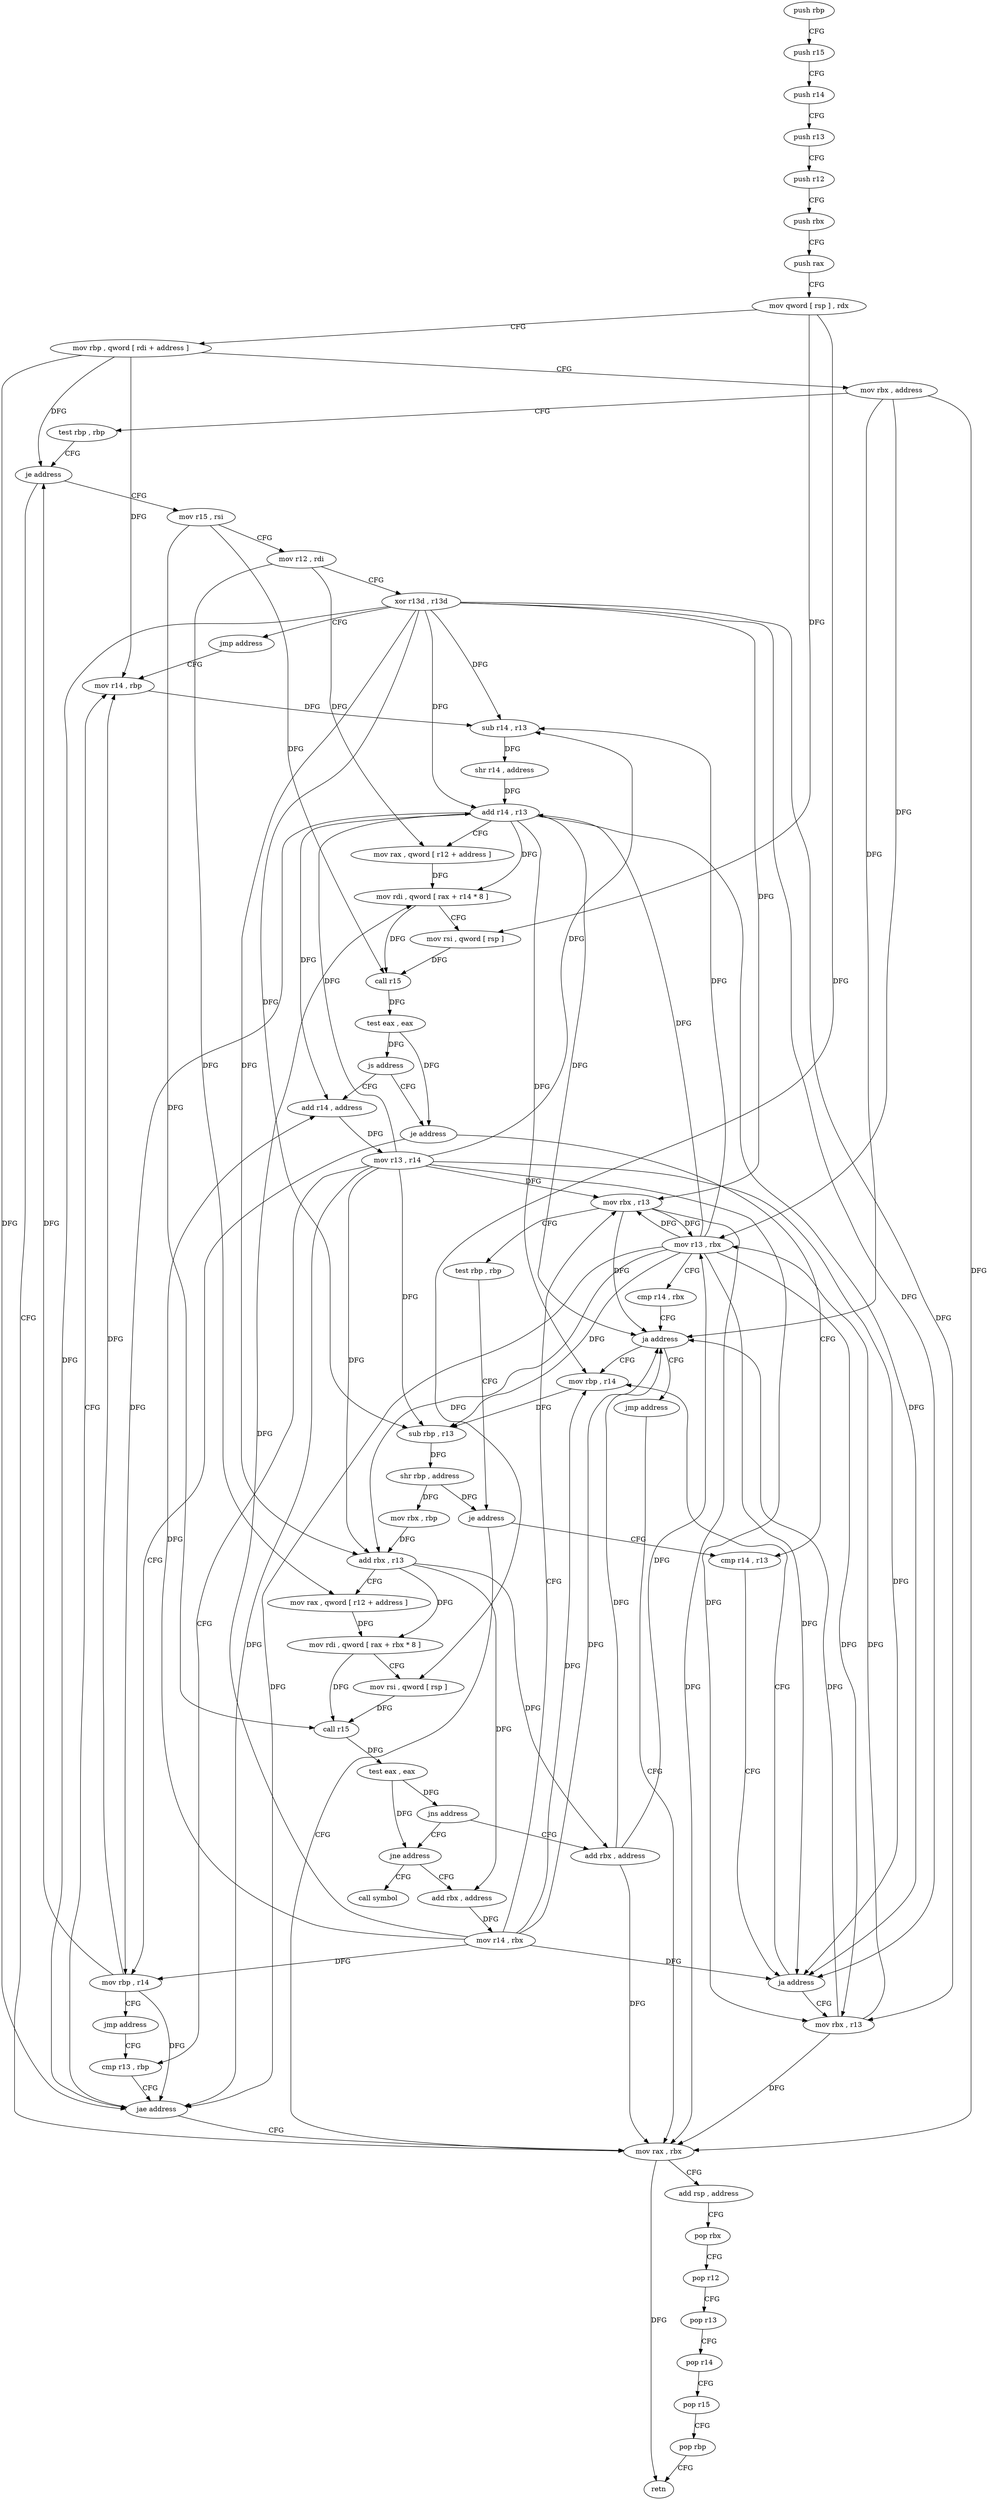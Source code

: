 digraph "func" {
"157200" [label = "push rbp" ]
"157201" [label = "push r15" ]
"157203" [label = "push r14" ]
"157205" [label = "push r13" ]
"157207" [label = "push r12" ]
"157209" [label = "push rbx" ]
"157210" [label = "push rax" ]
"157211" [label = "mov qword [ rsp ] , rdx" ]
"157215" [label = "mov rbp , qword [ rdi + address ]" ]
"157219" [label = "mov rbx , address" ]
"157226" [label = "test rbp , rbp" ]
"157229" [label = "je address" ]
"157401" [label = "mov rax , rbx" ]
"157235" [label = "mov r15 , rsi" ]
"157404" [label = "add rsp , address" ]
"157408" [label = "pop rbx" ]
"157409" [label = "pop r12" ]
"157411" [label = "pop r13" ]
"157413" [label = "pop r14" ]
"157415" [label = "pop r15" ]
"157417" [label = "pop rbp" ]
"157418" [label = "retn" ]
"157238" [label = "mov r12 , rdi" ]
"157241" [label = "xor r13d , r13d" ]
"157244" [label = "jmp address" ]
"157264" [label = "mov r14 , rbp" ]
"157267" [label = "sub r14 , r13" ]
"157270" [label = "shr r14 , address" ]
"157273" [label = "add r14 , r13" ]
"157276" [label = "mov rax , qword [ r12 + address ]" ]
"157281" [label = "mov rdi , qword [ rax + r14 * 8 ]" ]
"157285" [label = "mov rsi , qword [ rsp ]" ]
"157289" [label = "call r15" ]
"157292" [label = "test eax , eax" ]
"157294" [label = "js address" ]
"157248" [label = "add r14 , address" ]
"157296" [label = "je address" ]
"157252" [label = "mov r13 , r14" ]
"157255" [label = "cmp r13 , rbp" ]
"157393" [label = "cmp r14 , r13" ]
"157298" [label = "mov rbp , r14" ]
"157396" [label = "ja address" ]
"157312" [label = "mov rbp , r14" ]
"157398" [label = "mov rbx , r13" ]
"157301" [label = "jmp address" ]
"157315" [label = "sub rbp , r13" ]
"157318" [label = "shr rbp , address" ]
"157321" [label = "mov rbx , rbp" ]
"157324" [label = "add rbx , r13" ]
"157327" [label = "mov rax , qword [ r12 + address ]" ]
"157332" [label = "mov rdi , qword [ rax + rbx * 8 ]" ]
"157336" [label = "mov rsi , qword [ rsp ]" ]
"157340" [label = "call r15" ]
"157343" [label = "test eax , eax" ]
"157345" [label = "jns address" ]
"157376" [label = "jne address" ]
"157347" [label = "add rbx , address" ]
"157258" [label = "jae address" ]
"157419" [label = "call symbol" ]
"157378" [label = "add rbx , address" ]
"157351" [label = "mov r13 , rbx" ]
"157354" [label = "cmp r14 , rbx" ]
"157357" [label = "ja address" ]
"157359" [label = "jmp address" ]
"157382" [label = "mov r14 , rbx" ]
"157385" [label = "mov rbx , r13" ]
"157388" [label = "test rbp , rbp" ]
"157391" [label = "je address" ]
"157200" -> "157201" [ label = "CFG" ]
"157201" -> "157203" [ label = "CFG" ]
"157203" -> "157205" [ label = "CFG" ]
"157205" -> "157207" [ label = "CFG" ]
"157207" -> "157209" [ label = "CFG" ]
"157209" -> "157210" [ label = "CFG" ]
"157210" -> "157211" [ label = "CFG" ]
"157211" -> "157215" [ label = "CFG" ]
"157211" -> "157285" [ label = "DFG" ]
"157211" -> "157336" [ label = "DFG" ]
"157215" -> "157219" [ label = "CFG" ]
"157215" -> "157229" [ label = "DFG" ]
"157215" -> "157264" [ label = "DFG" ]
"157215" -> "157258" [ label = "DFG" ]
"157219" -> "157226" [ label = "CFG" ]
"157219" -> "157401" [ label = "DFG" ]
"157219" -> "157351" [ label = "DFG" ]
"157219" -> "157357" [ label = "DFG" ]
"157226" -> "157229" [ label = "CFG" ]
"157229" -> "157401" [ label = "CFG" ]
"157229" -> "157235" [ label = "CFG" ]
"157401" -> "157404" [ label = "CFG" ]
"157401" -> "157418" [ label = "DFG" ]
"157235" -> "157238" [ label = "CFG" ]
"157235" -> "157289" [ label = "DFG" ]
"157235" -> "157340" [ label = "DFG" ]
"157404" -> "157408" [ label = "CFG" ]
"157408" -> "157409" [ label = "CFG" ]
"157409" -> "157411" [ label = "CFG" ]
"157411" -> "157413" [ label = "CFG" ]
"157413" -> "157415" [ label = "CFG" ]
"157415" -> "157417" [ label = "CFG" ]
"157417" -> "157418" [ label = "CFG" ]
"157238" -> "157241" [ label = "CFG" ]
"157238" -> "157276" [ label = "DFG" ]
"157238" -> "157327" [ label = "DFG" ]
"157241" -> "157244" [ label = "CFG" ]
"157241" -> "157267" [ label = "DFG" ]
"157241" -> "157273" [ label = "DFG" ]
"157241" -> "157258" [ label = "DFG" ]
"157241" -> "157396" [ label = "DFG" ]
"157241" -> "157315" [ label = "DFG" ]
"157241" -> "157324" [ label = "DFG" ]
"157241" -> "157398" [ label = "DFG" ]
"157241" -> "157385" [ label = "DFG" ]
"157244" -> "157264" [ label = "CFG" ]
"157264" -> "157267" [ label = "DFG" ]
"157267" -> "157270" [ label = "DFG" ]
"157270" -> "157273" [ label = "DFG" ]
"157273" -> "157276" [ label = "CFG" ]
"157273" -> "157281" [ label = "DFG" ]
"157273" -> "157248" [ label = "DFG" ]
"157273" -> "157396" [ label = "DFG" ]
"157273" -> "157298" [ label = "DFG" ]
"157273" -> "157312" [ label = "DFG" ]
"157273" -> "157357" [ label = "DFG" ]
"157276" -> "157281" [ label = "DFG" ]
"157281" -> "157285" [ label = "CFG" ]
"157281" -> "157289" [ label = "DFG" ]
"157285" -> "157289" [ label = "DFG" ]
"157289" -> "157292" [ label = "DFG" ]
"157292" -> "157294" [ label = "DFG" ]
"157292" -> "157296" [ label = "DFG" ]
"157294" -> "157248" [ label = "CFG" ]
"157294" -> "157296" [ label = "CFG" ]
"157248" -> "157252" [ label = "DFG" ]
"157296" -> "157393" [ label = "CFG" ]
"157296" -> "157298" [ label = "CFG" ]
"157252" -> "157255" [ label = "CFG" ]
"157252" -> "157267" [ label = "DFG" ]
"157252" -> "157273" [ label = "DFG" ]
"157252" -> "157258" [ label = "DFG" ]
"157252" -> "157396" [ label = "DFG" ]
"157252" -> "157315" [ label = "DFG" ]
"157252" -> "157324" [ label = "DFG" ]
"157252" -> "157398" [ label = "DFG" ]
"157252" -> "157385" [ label = "DFG" ]
"157255" -> "157258" [ label = "CFG" ]
"157393" -> "157396" [ label = "CFG" ]
"157298" -> "157301" [ label = "CFG" ]
"157298" -> "157229" [ label = "DFG" ]
"157298" -> "157264" [ label = "DFG" ]
"157298" -> "157258" [ label = "DFG" ]
"157396" -> "157312" [ label = "CFG" ]
"157396" -> "157398" [ label = "CFG" ]
"157312" -> "157315" [ label = "DFG" ]
"157398" -> "157401" [ label = "DFG" ]
"157398" -> "157351" [ label = "DFG" ]
"157398" -> "157357" [ label = "DFG" ]
"157301" -> "157255" [ label = "CFG" ]
"157315" -> "157318" [ label = "DFG" ]
"157318" -> "157321" [ label = "DFG" ]
"157318" -> "157391" [ label = "DFG" ]
"157321" -> "157324" [ label = "DFG" ]
"157324" -> "157327" [ label = "CFG" ]
"157324" -> "157332" [ label = "DFG" ]
"157324" -> "157347" [ label = "DFG" ]
"157324" -> "157378" [ label = "DFG" ]
"157327" -> "157332" [ label = "DFG" ]
"157332" -> "157336" [ label = "CFG" ]
"157332" -> "157340" [ label = "DFG" ]
"157336" -> "157340" [ label = "DFG" ]
"157340" -> "157343" [ label = "DFG" ]
"157343" -> "157345" [ label = "DFG" ]
"157343" -> "157376" [ label = "DFG" ]
"157345" -> "157376" [ label = "CFG" ]
"157345" -> "157347" [ label = "CFG" ]
"157376" -> "157419" [ label = "CFG" ]
"157376" -> "157378" [ label = "CFG" ]
"157347" -> "157351" [ label = "DFG" ]
"157347" -> "157401" [ label = "DFG" ]
"157347" -> "157357" [ label = "DFG" ]
"157258" -> "157401" [ label = "CFG" ]
"157258" -> "157264" [ label = "CFG" ]
"157378" -> "157382" [ label = "DFG" ]
"157351" -> "157354" [ label = "CFG" ]
"157351" -> "157267" [ label = "DFG" ]
"157351" -> "157273" [ label = "DFG" ]
"157351" -> "157396" [ label = "DFG" ]
"157351" -> "157315" [ label = "DFG" ]
"157351" -> "157324" [ label = "DFG" ]
"157351" -> "157398" [ label = "DFG" ]
"157351" -> "157258" [ label = "DFG" ]
"157351" -> "157385" [ label = "DFG" ]
"157354" -> "157357" [ label = "CFG" ]
"157357" -> "157312" [ label = "CFG" ]
"157357" -> "157359" [ label = "CFG" ]
"157359" -> "157401" [ label = "CFG" ]
"157382" -> "157385" [ label = "CFG" ]
"157382" -> "157281" [ label = "DFG" ]
"157382" -> "157248" [ label = "DFG" ]
"157382" -> "157298" [ label = "DFG" ]
"157382" -> "157312" [ label = "DFG" ]
"157382" -> "157396" [ label = "DFG" ]
"157382" -> "157357" [ label = "DFG" ]
"157385" -> "157388" [ label = "CFG" ]
"157385" -> "157401" [ label = "DFG" ]
"157385" -> "157351" [ label = "DFG" ]
"157385" -> "157357" [ label = "DFG" ]
"157388" -> "157391" [ label = "CFG" ]
"157391" -> "157401" [ label = "CFG" ]
"157391" -> "157393" [ label = "CFG" ]
}
